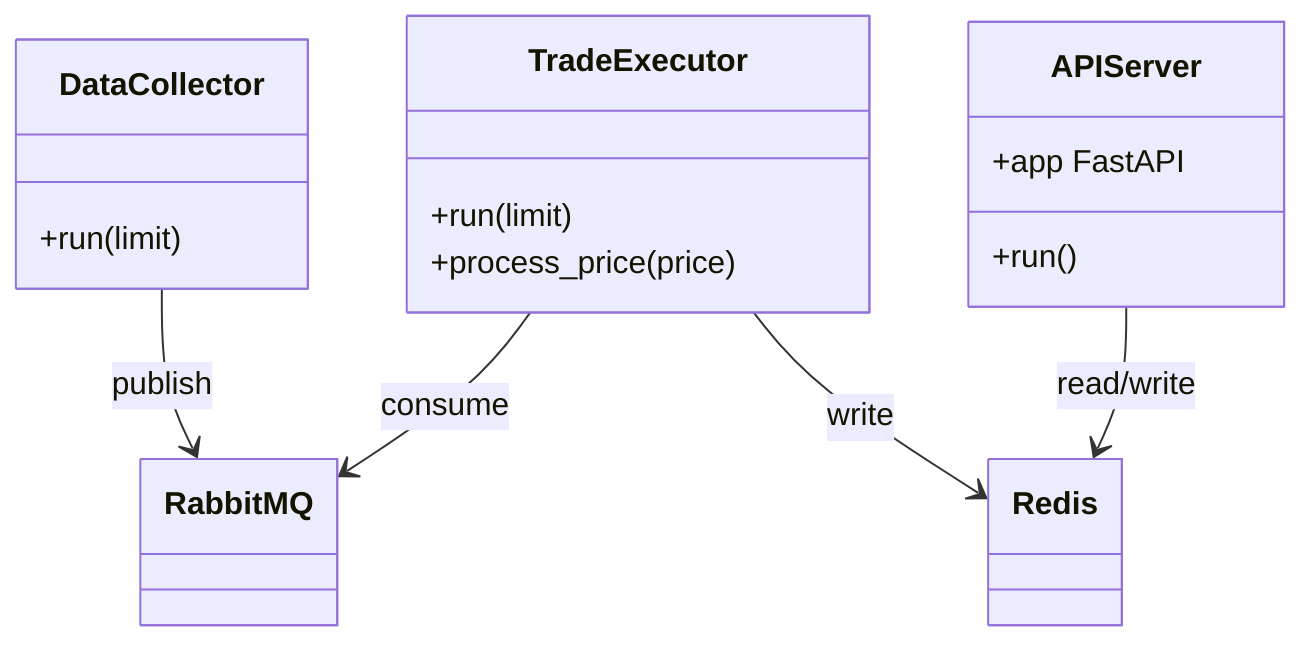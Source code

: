classDiagram
    class DataCollector {
        +run(limit)
    }
    class TradeExecutor {
        +run(limit)
        +process_price(price)
    }
    class APIServer {
        +app FastAPI
        +run()
    }
    class Redis {
    }
    class RabbitMQ {
    }

    DataCollector --> RabbitMQ : publish
    TradeExecutor --> RabbitMQ : consume
    TradeExecutor --> Redis : write
    APIServer --> Redis : read/write
